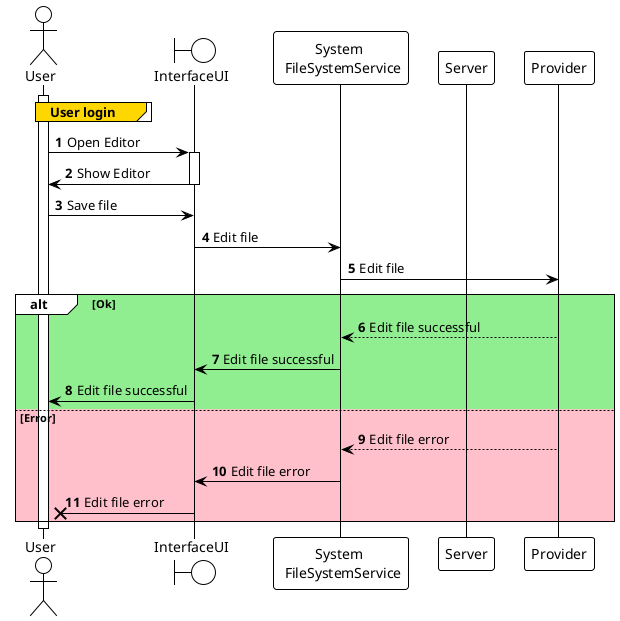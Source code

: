 @startuml
'https://plantuml.com/sequence-diagram
!theme plain

autonumber

actor User
boundary InterfaceUI
participant "System \n FileSystemService" as system
participant Server
participant "Provider" as Firebase

activate User
group#Gold User login

end

User -> InterfaceUI: Open Editor
activate InterfaceUI
User <- InterfaceUI: Show Editor
deactivate InterfaceUI

User -> InterfaceUI: Save file
InterfaceUI -> system: Edit file
system -> Firebase: Edit file

alt #LightGreen Ok
  system <-- Firebase: Edit file successful
  InterfaceUI <- system: Edit file successful
  User <- InterfaceUI: Edit file successful
else #Pink Error
  system <-- Firebase: Edit file error
  InterfaceUI <- system: Edit file error
  User x<- InterfaceUI: Edit file error
end




deactivate User

@enduml
